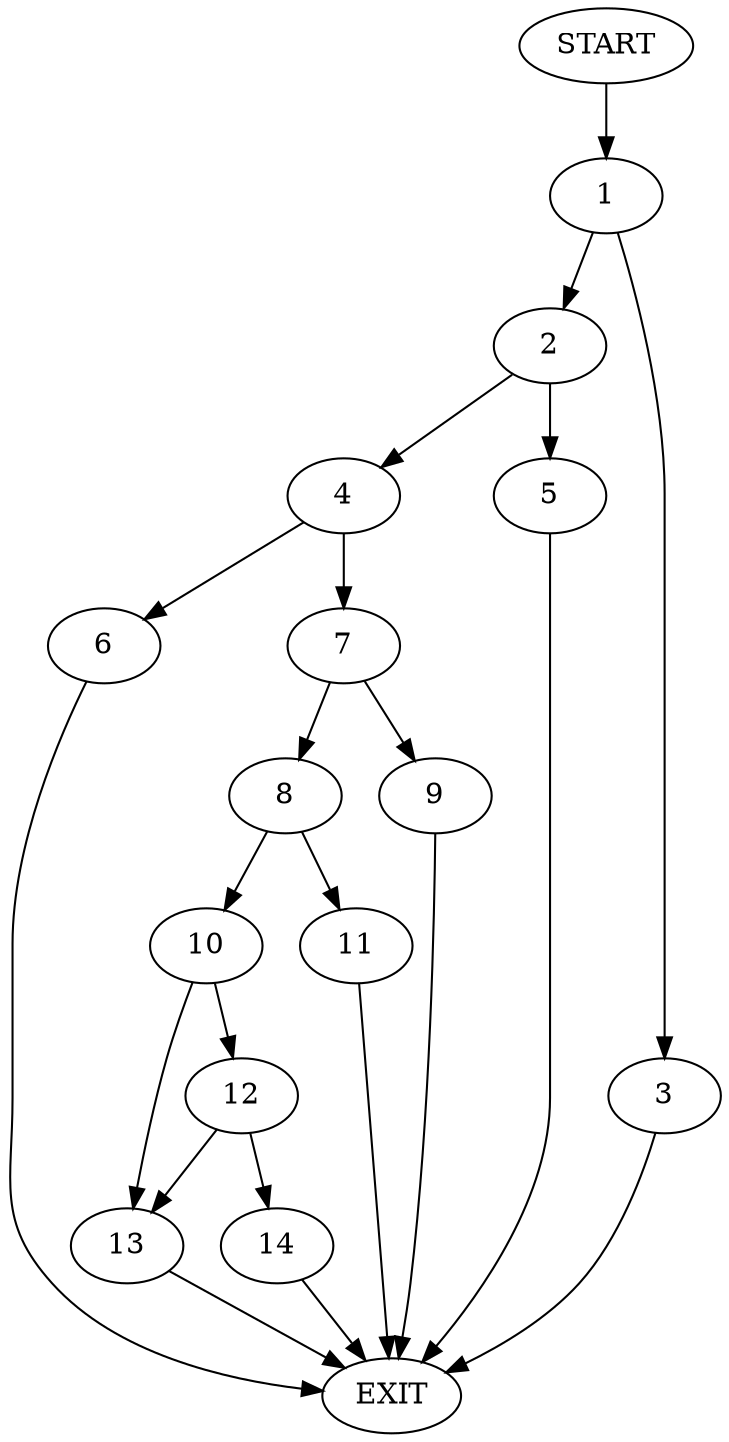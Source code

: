digraph {
0 [label="START"]
15 [label="EXIT"]
0 -> 1
1 -> 2
1 -> 3
3 -> 15
2 -> 4
2 -> 5
5 -> 15
4 -> 6
4 -> 7
7 -> 8
7 -> 9
6 -> 15
8 -> 10
8 -> 11
9 -> 15
11 -> 15
10 -> 12
10 -> 13
13 -> 15
12 -> 13
12 -> 14
14 -> 15
}

